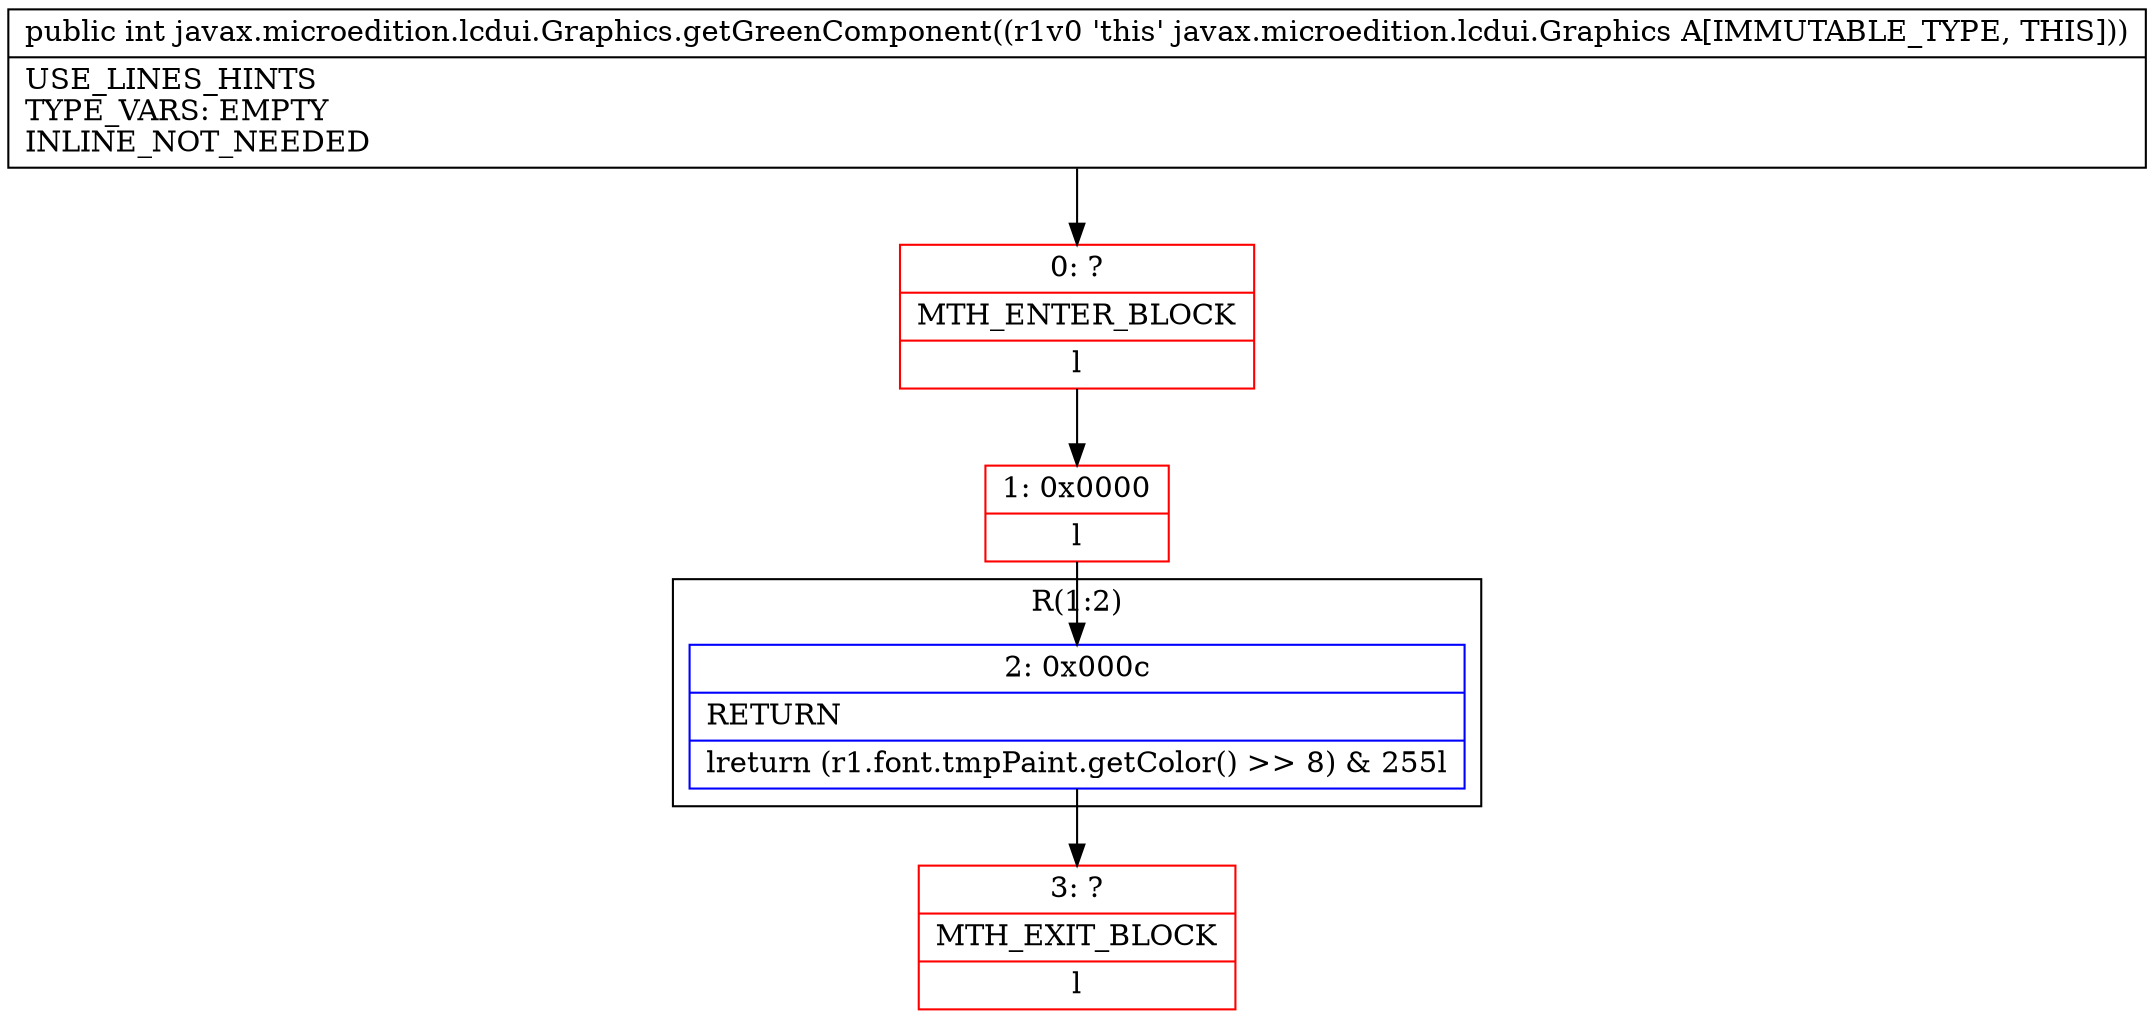 digraph "CFG forjavax.microedition.lcdui.Graphics.getGreenComponent()I" {
subgraph cluster_Region_1278110148 {
label = "R(1:2)";
node [shape=record,color=blue];
Node_2 [shape=record,label="{2\:\ 0x000c|RETURN\l|lreturn (r1.font.tmpPaint.getColor() \>\> 8) & 255l}"];
}
Node_0 [shape=record,color=red,label="{0\:\ ?|MTH_ENTER_BLOCK\l|l}"];
Node_1 [shape=record,color=red,label="{1\:\ 0x0000|l}"];
Node_3 [shape=record,color=red,label="{3\:\ ?|MTH_EXIT_BLOCK\l|l}"];
MethodNode[shape=record,label="{public int javax.microedition.lcdui.Graphics.getGreenComponent((r1v0 'this' javax.microedition.lcdui.Graphics A[IMMUTABLE_TYPE, THIS]))  | USE_LINES_HINTS\lTYPE_VARS: EMPTY\lINLINE_NOT_NEEDED\l}"];
MethodNode -> Node_0;
Node_2 -> Node_3;
Node_0 -> Node_1;
Node_1 -> Node_2;
}

